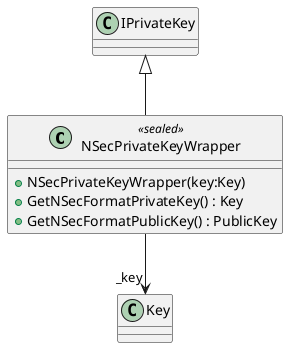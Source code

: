 @startuml
class NSecPrivateKeyWrapper <<sealed>> {
    + NSecPrivateKeyWrapper(key:Key)
    + GetNSecFormatPrivateKey() : Key
    + GetNSecFormatPublicKey() : PublicKey
}
IPrivateKey <|-- NSecPrivateKeyWrapper
NSecPrivateKeyWrapper --> "_key" Key
@enduml
